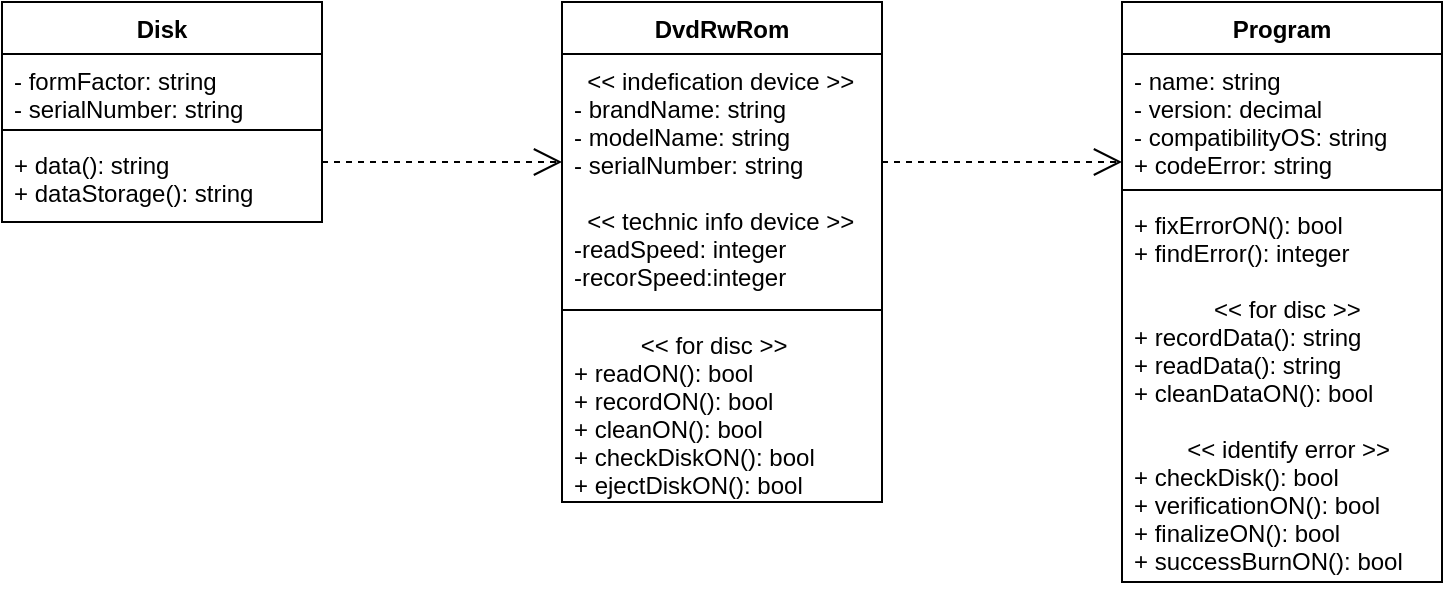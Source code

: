 <mxfile version="13.0.3" type="device"><diagram id="V4Sgdg-P8y53wDBTxIJF" name="Страница 1"><mxGraphModel dx="729" dy="569" grid="1" gridSize="10" guides="1" tooltips="1" connect="1" arrows="1" fold="1" page="1" pageScale="1" pageWidth="827" pageHeight="1169" math="0" shadow="0"><root><mxCell id="0"/><mxCell id="1" parent="0"/><mxCell id="-VBqfw5mAGShrJLuIzjO-2" value="Disk" style="swimlane;fontStyle=1;align=center;verticalAlign=top;childLayout=stackLayout;horizontal=1;startSize=26;horizontalStack=0;resizeParent=1;resizeParentMax=0;resizeLast=0;collapsible=1;marginBottom=0;" vertex="1" parent="1"><mxGeometry x="40" y="360" width="160" height="110" as="geometry"><mxRectangle x="40" y="360" width="60" height="26" as="alternateBounds"/></mxGeometry></mxCell><mxCell id="-VBqfw5mAGShrJLuIzjO-3" value="- formFactor: string&#10;- serialNumber: string&#10;" style="text;strokeColor=none;fillColor=none;align=left;verticalAlign=top;spacingLeft=4;spacingRight=4;overflow=hidden;rotatable=0;points=[[0,0.5],[1,0.5]];portConstraint=eastwest;" vertex="1" parent="-VBqfw5mAGShrJLuIzjO-2"><mxGeometry y="26" width="160" height="34" as="geometry"/></mxCell><mxCell id="-VBqfw5mAGShrJLuIzjO-4" value="" style="line;strokeWidth=1;fillColor=none;align=left;verticalAlign=middle;spacingTop=-1;spacingLeft=3;spacingRight=3;rotatable=0;labelPosition=right;points=[];portConstraint=eastwest;" vertex="1" parent="-VBqfw5mAGShrJLuIzjO-2"><mxGeometry y="60" width="160" height="8" as="geometry"/></mxCell><mxCell id="-VBqfw5mAGShrJLuIzjO-5" value="+ data(): string&#10;+ dataStorage(): string " style="text;strokeColor=none;fillColor=none;align=left;verticalAlign=top;spacingLeft=4;spacingRight=4;overflow=hidden;rotatable=0;points=[[0,0.5],[1,0.5]];portConstraint=eastwest;" vertex="1" parent="-VBqfw5mAGShrJLuIzjO-2"><mxGeometry y="68" width="160" height="42" as="geometry"/></mxCell><mxCell id="-VBqfw5mAGShrJLuIzjO-7" value="Use" style="endArrow=open;endSize=12;dashed=1;html=1;noLabel=1;fontColor=none;fontSize=1;" edge="1" parent="1"><mxGeometry width="160" relative="1" as="geometry"><mxPoint x="200" y="440" as="sourcePoint"/><mxPoint x="320" y="440" as="targetPoint"/></mxGeometry></mxCell><mxCell id="-VBqfw5mAGShrJLuIzjO-8" value="DvdRwRom" style="swimlane;fontStyle=1;align=center;verticalAlign=top;childLayout=stackLayout;horizontal=1;startSize=26;horizontalStack=0;resizeParent=1;resizeParentMax=0;resizeLast=0;collapsible=1;marginBottom=0;fontSize=12;fontColor=none;" vertex="1" parent="1"><mxGeometry x="320" y="360" width="160" height="250" as="geometry"/></mxCell><mxCell id="-VBqfw5mAGShrJLuIzjO-9" value="  &lt;&lt; indefication device &gt;&gt;&#10;- brandName: string&#10;- modelName: string&#10;- serialNumber: string&#10;&#10;  &lt;&lt; technic info device &gt;&gt;&#10;-readSpeed: integer&#10;-recorSpeed:integer" style="text;strokeColor=none;fillColor=none;align=left;verticalAlign=top;spacingLeft=4;spacingRight=4;overflow=hidden;rotatable=0;points=[[0,0.5],[1,0.5]];portConstraint=eastwest;" vertex="1" parent="-VBqfw5mAGShrJLuIzjO-8"><mxGeometry y="26" width="160" height="124" as="geometry"/></mxCell><mxCell id="-VBqfw5mAGShrJLuIzjO-10" value="" style="line;strokeWidth=1;fillColor=none;align=left;verticalAlign=middle;spacingTop=-1;spacingLeft=3;spacingRight=3;rotatable=0;labelPosition=right;points=[];portConstraint=eastwest;" vertex="1" parent="-VBqfw5mAGShrJLuIzjO-8"><mxGeometry y="150" width="160" height="8" as="geometry"/></mxCell><mxCell id="-VBqfw5mAGShrJLuIzjO-11" value="          &lt;&lt; for disc &gt;&gt;&#10;+ readON(): bool&#10;+ recordON(): bool&#10;+ cleanON(): bool&#10;+ checkDiskON(): bool&#10;+ ejectDiskON(): bool" style="text;strokeColor=none;fillColor=none;align=left;verticalAlign=top;spacingLeft=4;spacingRight=4;overflow=hidden;rotatable=0;points=[[0,0.5],[1,0.5]];portConstraint=eastwest;" vertex="1" parent="-VBqfw5mAGShrJLuIzjO-8"><mxGeometry y="158" width="160" height="92" as="geometry"/></mxCell><mxCell id="-VBqfw5mAGShrJLuIzjO-12" value="Use" style="endArrow=open;endSize=12;dashed=1;html=1;noLabel=1;fontColor=none;fontSize=1;" edge="1" parent="1"><mxGeometry width="160" relative="1" as="geometry"><mxPoint x="480" y="440" as="sourcePoint"/><mxPoint x="600" y="440" as="targetPoint"/></mxGeometry></mxCell><mxCell id="-VBqfw5mAGShrJLuIzjO-13" value="Program" style="swimlane;fontStyle=1;align=center;verticalAlign=top;childLayout=stackLayout;horizontal=1;startSize=26;horizontalStack=0;resizeParent=1;resizeParentMax=0;resizeLast=0;collapsible=1;marginBottom=0;fontSize=12;fontColor=none;" vertex="1" parent="1"><mxGeometry x="600" y="360" width="160" height="290" as="geometry"/></mxCell><mxCell id="-VBqfw5mAGShrJLuIzjO-14" value="- name: string&#10;- version: decimal&#10;- compatibilityOS: string&#10;+ codeError: string" style="text;strokeColor=none;fillColor=none;align=left;verticalAlign=top;spacingLeft=4;spacingRight=4;overflow=hidden;rotatable=0;points=[[0,0.5],[1,0.5]];portConstraint=eastwest;" vertex="1" parent="-VBqfw5mAGShrJLuIzjO-13"><mxGeometry y="26" width="160" height="64" as="geometry"/></mxCell><mxCell id="-VBqfw5mAGShrJLuIzjO-15" value="" style="line;strokeWidth=1;fillColor=none;align=left;verticalAlign=middle;spacingTop=-1;spacingLeft=3;spacingRight=3;rotatable=0;labelPosition=right;points=[];portConstraint=eastwest;" vertex="1" parent="-VBqfw5mAGShrJLuIzjO-13"><mxGeometry y="90" width="160" height="8" as="geometry"/></mxCell><mxCell id="-VBqfw5mAGShrJLuIzjO-16" value="+ fixErrorON(): bool&#10;+ findErrоr(): integer&#10;&#10;            &lt;&lt; for disc &gt;&gt;&#10;+ recordData(): string&#10;+ readData(): string&#10;+ cleanDataON(): bool&#10;&#10;        &lt;&lt; identify error &gt;&gt;&#10;+ checkDisk(): bool&#10;+ verificationON(): bool&#10;+ finalizeON(): bool&#10;+ successBurnON(): bool" style="text;strokeColor=none;fillColor=none;align=left;verticalAlign=top;spacingLeft=4;spacingRight=4;overflow=hidden;rotatable=0;points=[[0,0.5],[1,0.5]];portConstraint=eastwest;" vertex="1" parent="-VBqfw5mAGShrJLuIzjO-13"><mxGeometry y="98" width="160" height="192" as="geometry"/></mxCell></root></mxGraphModel></diagram></mxfile>